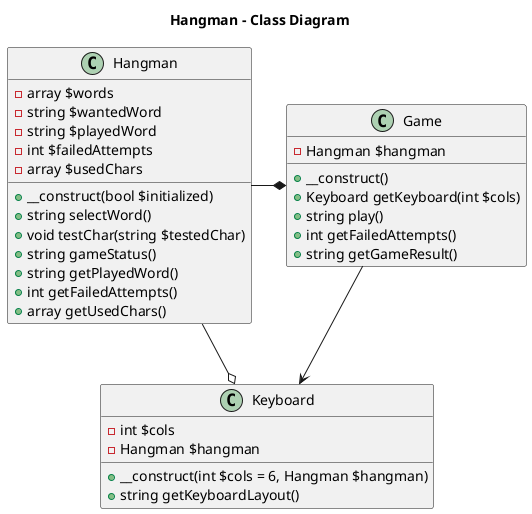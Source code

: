 @startuml
title Hangman - Class Diagram

class Game {
  -Hangman $hangman
  +__construct()
  +Keyboard getKeyboard(int $cols)
  +string play()
  +int getFailedAttempts()
  +string getGameResult()
}

class Hangman {
  -array $words
  -string $wantedWord
  -string $playedWord
  -int $failedAttempts
  -array $usedChars
  +__construct(bool $initialized)
  +string selectWord()
  +void testChar(string $testedChar)
  +string gameStatus()
  +string getPlayedWord()
  +int getFailedAttempts()
  +array getUsedChars()
}

class Keyboard {
  -int $cols
  -Hangman $hangman
  +__construct(int $cols = 6, Hangman $hangman)
  +string getKeyboardLayout()
}

Game *-left- Hangman
Keyboard o-- Hangman
Game --> Keyboard

@enduml